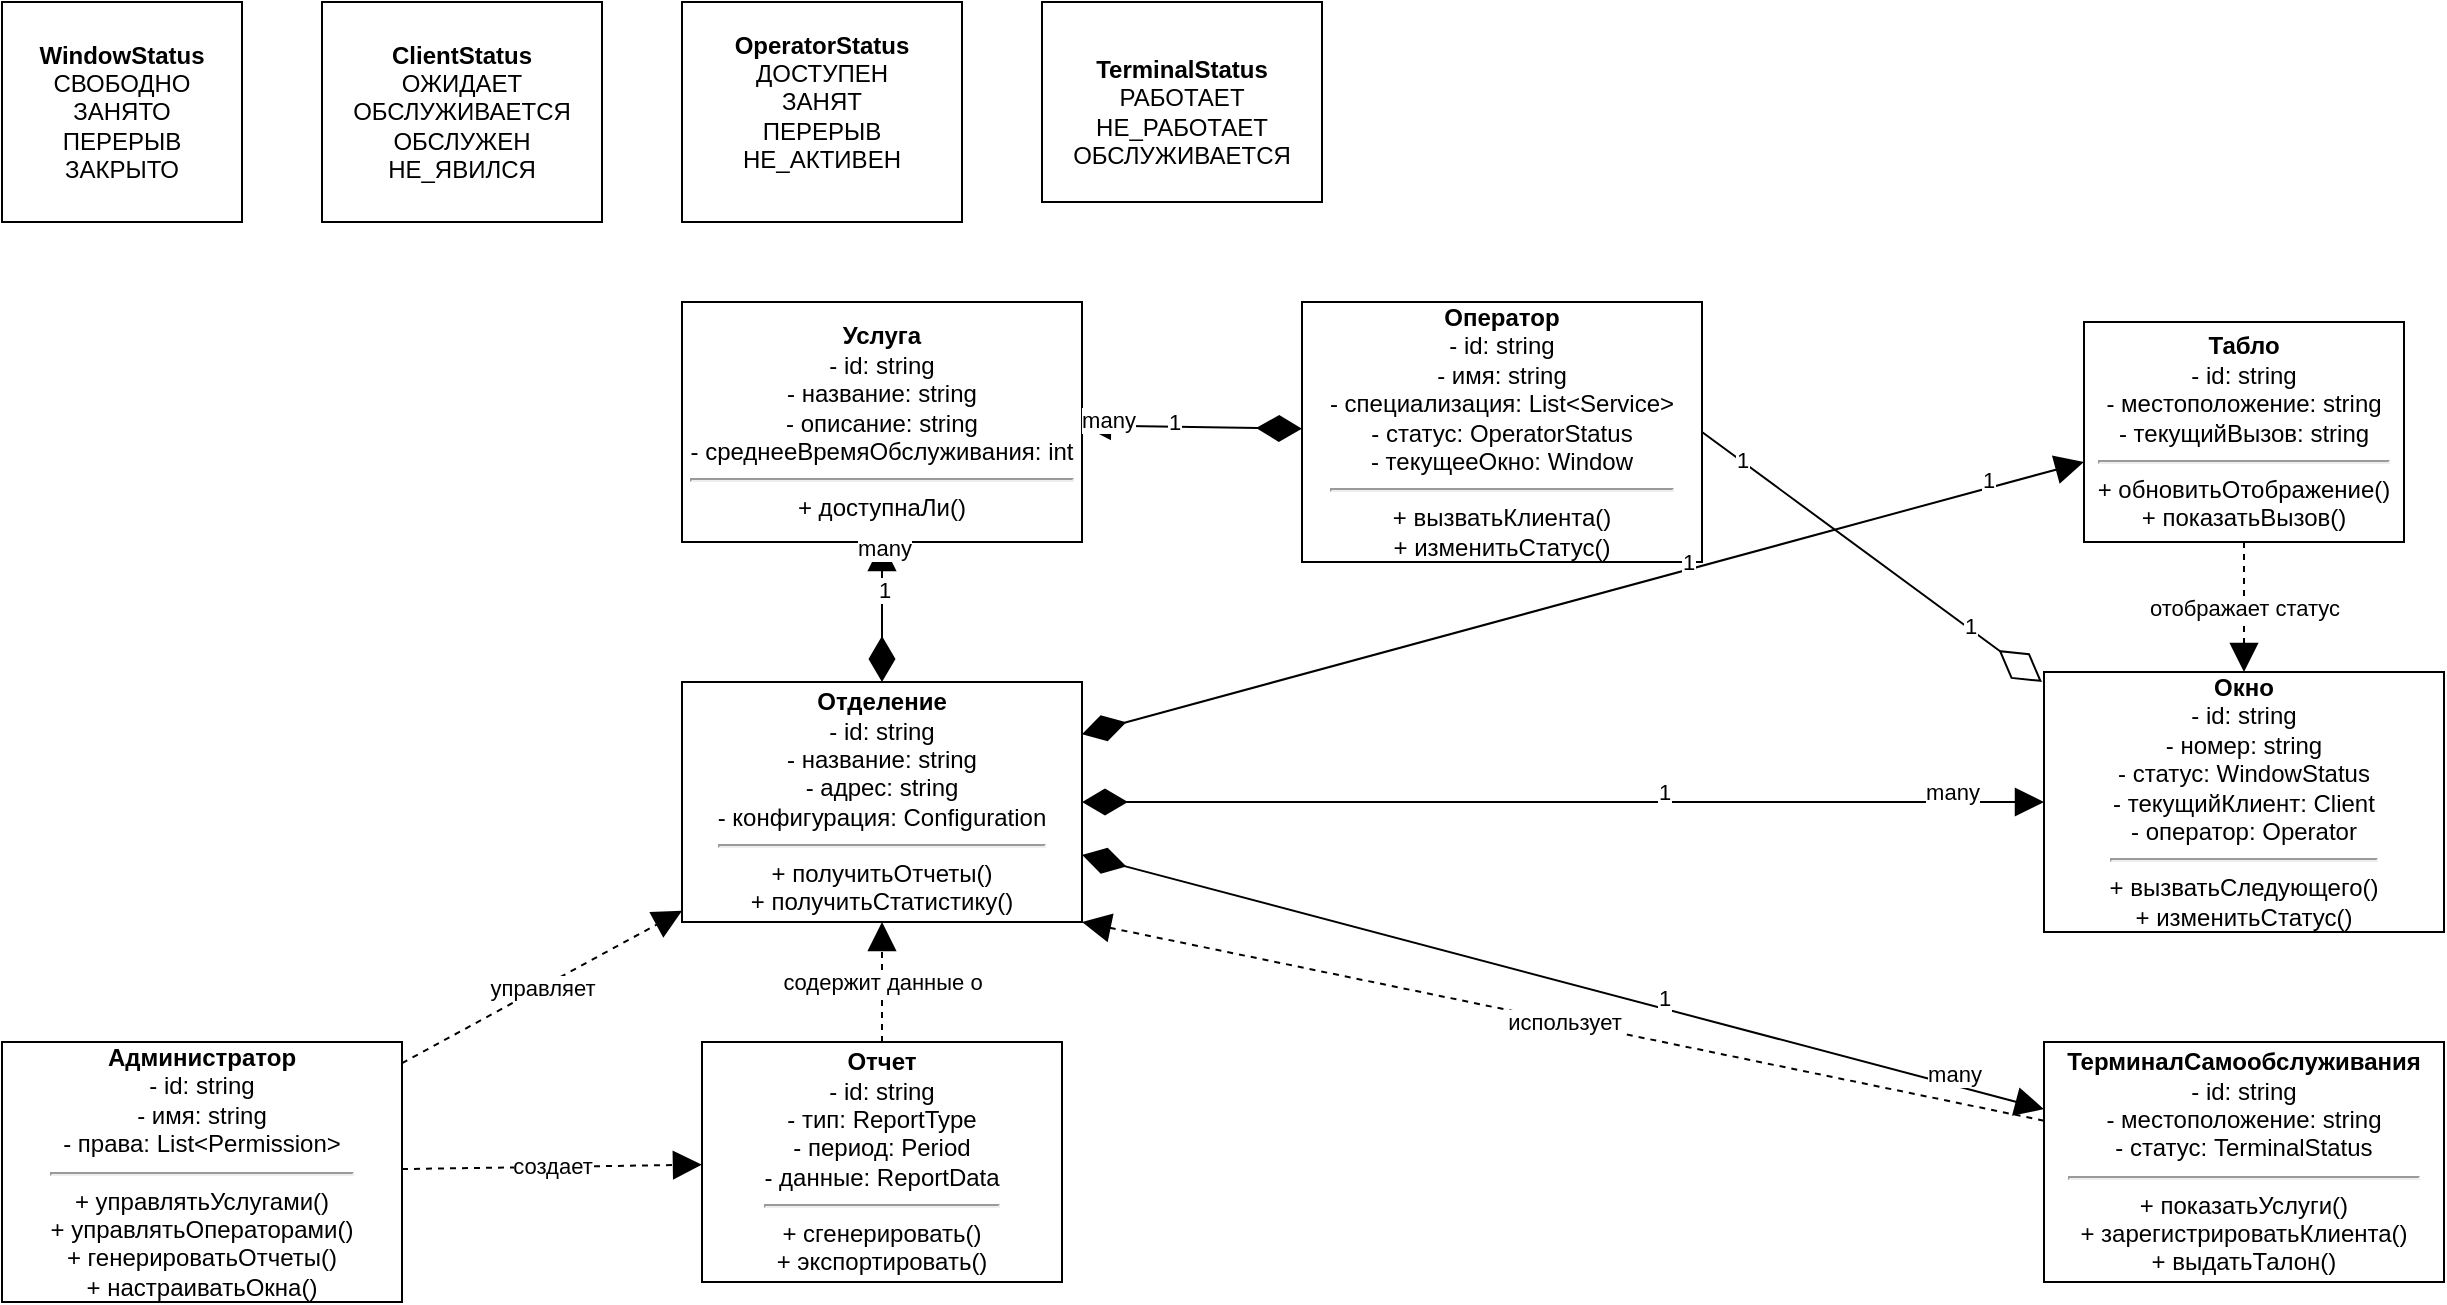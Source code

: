<mxfile version="28.2.8">
  <diagram name="Система электронных очередей" id="SystemElectronicQueues">
    <mxGraphModel dx="1426" dy="751" grid="1" gridSize="10" guides="1" tooltips="1" connect="1" arrows="1" fold="1" page="1" pageScale="1" pageWidth="827" pageHeight="1169" math="0" shadow="0">
      <root>
        <mxCell id="0" />
        <mxCell id="1" parent="0" />
        <mxCell id="WindowStatus" value="" style="shape=umlEnumeration;verticalLabelPosition=bottom;verticalAlign=top;html=1;points=[];align=center;spacingTop=-6;" parent="1" vertex="1">
          <mxGeometry x="40" y="40" width="120" height="110" as="geometry" />
        </mxCell>
        <mxCell id="ClientStatus" value="" style="shape=umlEnumeration;verticalLabelPosition=bottom;verticalAlign=top;html=1;points=[];align=center;spacingTop=-6;" parent="1" vertex="1">
          <mxGeometry x="200" y="40" width="140" height="110" as="geometry" />
        </mxCell>
        <mxCell id="OperatorStatus" value="" style="shape=umlEnumeration;verticalLabelPosition=bottom;verticalAlign=top;html=1;points=[];align=center;spacingTop=-6;" parent="1" vertex="1">
          <mxGeometry x="380" y="40" width="140" height="110" as="geometry" />
        </mxCell>
        <mxCell id="TerminalStatus" value="" style="shape=umlEnumeration;verticalLabelPosition=bottom;verticalAlign=top;html=1;points=[];align=center;spacingTop=-6;" parent="1" vertex="1">
          <mxGeometry x="560" y="40" width="140" height="100" as="geometry" />
        </mxCell>
        <mxCell id="Service" value="&lt;b&gt;Услуга&lt;/b&gt;&lt;div&gt;- id: string&lt;/div&gt;&lt;div&gt;- название: string&lt;/div&gt;&lt;div&gt;- описание: string&lt;/div&gt;&lt;div&gt;- среднееВремяОбслуживания: int&lt;/div&gt;&lt;hr&gt;&lt;div&gt;+ доступнаЛи()&lt;/div&gt;" style="rounded=0;whiteSpace=wrap;html=1;" parent="1" vertex="1">
          <mxGeometry x="380" y="190" width="200" height="120" as="geometry" />
        </mxCell>
        <mxCell id="Window" value="&lt;b&gt;Окно&lt;/b&gt;&lt;div&gt;- id: string&lt;/div&gt;&lt;div&gt;- номер: string&lt;/div&gt;&lt;div&gt;- статус: WindowStatus&lt;/div&gt;&lt;div&gt;- текущийКлиент: Client&lt;/div&gt;&lt;div&gt;- оператор: Operator&lt;/div&gt;&lt;hr&gt;&lt;div&gt;+ вызватьСледующего()&lt;/div&gt;&lt;div&gt;+ изменитьСтатус()&lt;/div&gt;" style="rounded=0;whiteSpace=wrap;html=1;" parent="1" vertex="1">
          <mxGeometry x="1061" y="375" width="200" height="130" as="geometry" />
        </mxCell>
        <mxCell id="DisplayBoard" value="&lt;b&gt;Табло&lt;/b&gt;&lt;div&gt;- id: string&lt;/div&gt;&lt;div&gt;- местоположение: string&lt;/div&gt;&lt;div&gt;- текущийВызов: string&lt;/div&gt;&lt;hr&gt;&lt;div&gt;+ обновитьОтображение()&lt;/div&gt;&lt;div&gt;+ показатьВызов()&lt;/div&gt;" style="rounded=0;whiteSpace=wrap;html=1;" parent="1" vertex="1">
          <mxGeometry x="1081" y="200" width="160" height="110" as="geometry" />
        </mxCell>
        <mxCell id="Operator" value="&lt;b&gt;Оператор&lt;/b&gt;&lt;div&gt;- id: string&lt;/div&gt;&lt;div&gt;- имя: string&lt;/div&gt;&lt;div&gt;- специализация: List&amp;lt;Service&amp;gt;&lt;/div&gt;&lt;div&gt;- статус: OperatorStatus&lt;/div&gt;&lt;div&gt;- текущееОкно: Window&lt;/div&gt;&lt;hr&gt;&lt;div&gt;+ вызватьКлиента()&lt;/div&gt;&lt;div&gt;+ изменитьСтатус()&lt;/div&gt;" style="rounded=0;whiteSpace=wrap;html=1;" parent="1" vertex="1">
          <mxGeometry x="690" y="190" width="200" height="130" as="geometry" />
        </mxCell>
        <mxCell id="Administrator" value="&lt;b&gt;Администратор&lt;/b&gt;&lt;div&gt;- id: string&lt;/div&gt;&lt;div&gt;- имя: string&lt;/div&gt;&lt;div&gt;- права: List&amp;lt;Permission&amp;gt;&lt;/div&gt;&lt;hr&gt;&lt;div&gt;+ управлятьУслугами()&lt;/div&gt;&lt;div&gt;+ управлятьОператорами()&lt;/div&gt;&lt;div&gt;+ генерироватьОтчеты()&lt;/div&gt;&lt;div&gt;+ настраиватьОкна()&lt;/div&gt;" style="rounded=0;whiteSpace=wrap;html=1;" parent="1" vertex="1">
          <mxGeometry x="40" y="560" width="200" height="130" as="geometry" />
        </mxCell>
        <mxCell id="Report" value="&lt;b&gt;Отчет&lt;/b&gt;&lt;div&gt;- id: string&lt;/div&gt;&lt;div&gt;- тип: ReportType&lt;/div&gt;&lt;div&gt;- период: Period&lt;/div&gt;&lt;div&gt;- данные: ReportData&lt;/div&gt;&lt;hr&gt;&lt;div&gt;+ сгенерировать()&lt;/div&gt;&lt;div&gt;+ экспортировать()&lt;/div&gt;" style="rounded=0;whiteSpace=wrap;html=1;" parent="1" vertex="1">
          <mxGeometry x="390" y="560" width="180" height="120" as="geometry" />
        </mxCell>
        <mxCell id="SelfServiceTerminal" value="&lt;b&gt;ТерминалСамообслуживания&lt;/b&gt;&lt;div&gt;- id: string&lt;/div&gt;&lt;div&gt;- местоположение: string&lt;/div&gt;&lt;div&gt;- статус: TerminalStatus&lt;/div&gt;&lt;hr&gt;&lt;div&gt;+ показатьУслуги()&lt;/div&gt;&lt;div&gt;+ зарегистрироватьКлиента()&lt;/div&gt;&lt;div&gt;+ выдатьТалон()&lt;/div&gt;" style="rounded=0;whiteSpace=wrap;html=1;" parent="1" vertex="1">
          <mxGeometry x="1061" y="560" width="200" height="120" as="geometry" />
        </mxCell>
        <mxCell id="link1" value="" style="endArrow=block;endFill=1;endSize=12;html=1;rounded=0;startArrow=diamondThin;startFill=1;startSize=20;" parent="1" source="Branch" target="Window" edge="1">
          <mxGeometry width="100" height="100" relative="1" as="geometry">
            <mxPoint x="440" y="320" as="sourcePoint" />
            <mxPoint x="540" y="220" as="targetPoint" />
          </mxGeometry>
        </mxCell>
        <mxCell id="link1_label1" value="1" style="edgeLabel;html=1;align=center;verticalAlign=middle;resizable=0;points=[];" parent="link1" vertex="1" connectable="0">
          <mxGeometry x="0.2" y="1" relative="1" as="geometry">
            <mxPoint x="2" y="-4" as="offset" />
          </mxGeometry>
        </mxCell>
        <mxCell id="link1_label2" value="many" style="edgeLabel;html=1;align=center;verticalAlign=middle;resizable=0;points=[];" parent="link1" vertex="1" connectable="0">
          <mxGeometry x="0.8" y="1" relative="1" as="geometry">
            <mxPoint x="2" y="-4" as="offset" />
          </mxGeometry>
        </mxCell>
        <mxCell id="link2" value="" style="endArrow=block;endFill=1;endSize=12;html=1;rounded=0;startArrow=diamondThin;startFill=1;startSize=20;" parent="1" source="Branch" target="Service" edge="1">
          <mxGeometry width="100" height="100" relative="1" as="geometry">
            <mxPoint x="240" y="260" as="sourcePoint" />
            <mxPoint x="280" y="260" as="targetPoint" />
          </mxGeometry>
        </mxCell>
        <mxCell id="link2_label1" value="1" style="edgeLabel;html=1;align=center;verticalAlign=middle;resizable=0;points=[];" parent="link2" vertex="1" connectable="0">
          <mxGeometry x="0.2" y="1" relative="1" as="geometry">
            <mxPoint x="2" y="-4" as="offset" />
          </mxGeometry>
        </mxCell>
        <mxCell id="link2_label2" value="many" style="edgeLabel;html=1;align=center;verticalAlign=middle;resizable=0;points=[];" parent="link2" vertex="1" connectable="0">
          <mxGeometry x="0.8" y="1" relative="1" as="geometry">
            <mxPoint x="2" y="-4" as="offset" />
          </mxGeometry>
        </mxCell>
        <mxCell id="link3" value="" style="endArrow=block;endFill=1;endSize=12;html=1;rounded=0;startArrow=diamondThin;startFill=1;startSize=20;" parent="1" edge="1">
          <mxGeometry width="100" height="100" relative="1" as="geometry">
            <mxPoint x="580" y="406.104" as="sourcePoint" />
            <mxPoint x="1081" y="270.003" as="targetPoint" />
            <Array as="points" />
          </mxGeometry>
        </mxCell>
        <mxCell id="link3_label1" value="1" style="edgeLabel;html=1;align=center;verticalAlign=middle;resizable=0;points=[];" parent="link3" vertex="1" connectable="0">
          <mxGeometry x="0.2" y="1" relative="1" as="geometry">
            <mxPoint x="2" y="-4" as="offset" />
          </mxGeometry>
        </mxCell>
        <mxCell id="link3_label2" value="1" style="edgeLabel;html=1;align=center;verticalAlign=middle;resizable=0;points=[];" parent="link3" vertex="1" connectable="0">
          <mxGeometry x="0.8" y="1" relative="1" as="geometry">
            <mxPoint x="2" y="-4" as="offset" />
          </mxGeometry>
        </mxCell>
        <mxCell id="link4" value="" style="endArrow=block;endFill=1;endSize=12;html=1;rounded=0;startArrow=diamondThin;startFill=1;startSize=20;" parent="1" source="Branch" target="SelfServiceTerminal" edge="1">
          <mxGeometry width="100" height="100" relative="1" as="geometry">
            <mxPoint x="240" y="280" as="sourcePoint" />
            <mxPoint x="500" y="620" as="targetPoint" />
          </mxGeometry>
        </mxCell>
        <mxCell id="link4_label1" value="1" style="edgeLabel;html=1;align=center;verticalAlign=middle;resizable=0;points=[];" parent="link4" vertex="1" connectable="0">
          <mxGeometry x="0.2" y="1" relative="1" as="geometry">
            <mxPoint x="2" y="-4" as="offset" />
          </mxGeometry>
        </mxCell>
        <mxCell id="link4_label2" value="many" style="edgeLabel;html=1;align=center;verticalAlign=middle;resizable=0;points=[];" parent="link4" vertex="1" connectable="0">
          <mxGeometry x="0.8" y="1" relative="1" as="geometry">
            <mxPoint x="2" y="-4" as="offset" />
          </mxGeometry>
        </mxCell>
        <mxCell id="link9" value="" style="endArrow=block;endFill=1;endSize=12;html=1;rounded=0;startArrow=diamondThin;startFill=1;startSize=20;" parent="1" source="Operator" target="Service" edge="1">
          <mxGeometry width="100" height="100" relative="1" as="geometry">
            <mxPoint x="620" y="445" as="sourcePoint" />
            <mxPoint x="480" y="320" as="targetPoint" />
          </mxGeometry>
        </mxCell>
        <mxCell id="link9_label1" value="1" style="edgeLabel;html=1;align=center;verticalAlign=middle;resizable=0;points=[];" parent="link9" vertex="1" connectable="0">
          <mxGeometry x="0.2" y="1" relative="1" as="geometry">
            <mxPoint x="2" y="-4" as="offset" />
          </mxGeometry>
        </mxCell>
        <mxCell id="link9_label2" value="many" style="edgeLabel;html=1;align=center;verticalAlign=middle;resizable=0;points=[];" parent="link9" vertex="1" connectable="0">
          <mxGeometry x="0.8" y="1" relative="1" as="geometry">
            <mxPoint x="2" y="-4" as="offset" />
          </mxGeometry>
        </mxCell>
        <mxCell id="link10" value="использует" style="endArrow=block;endFill=1;endSize=12;html=1;rounded=0;dashed=1;entryX=1;entryY=1;entryDx=0;entryDy=0;" parent="1" source="SelfServiceTerminal" target="Branch" edge="1">
          <mxGeometry width="100" height="100" relative="1" as="geometry">
            <mxPoint x="600" y="620" as="sourcePoint" />
            <mxPoint x="240" y="320" as="targetPoint" />
          </mxGeometry>
        </mxCell>
        <mxCell id="link11" value="управляет" style="endArrow=block;endFill=1;endSize=12;html=1;rounded=0;dashed=1;" parent="1" source="Administrator" target="Branch" edge="1">
          <mxGeometry width="100" height="100" relative="1" as="geometry">
            <mxPoint x="240" y="625" as="sourcePoint" />
            <mxPoint x="240" y="320" as="targetPoint" />
          </mxGeometry>
        </mxCell>
        <mxCell id="link12" value="создает" style="endArrow=block;endFill=1;endSize=12;html=1;rounded=0;dashed=1;" parent="1" source="Administrator" target="Report" edge="1">
          <mxGeometry width="100" height="100" relative="1" as="geometry">
            <mxPoint x="240" y="645" as="sourcePoint" />
            <mxPoint x="370" y="645" as="targetPoint" />
          </mxGeometry>
        </mxCell>
        <mxCell id="link13" value="содержит данные о" style="endArrow=block;endFill=1;endSize=12;html=1;rounded=0;dashed=1;" parent="1" source="Report" target="Branch" edge="1">
          <mxGeometry width="100" height="100" relative="1" as="geometry">
            <mxPoint x="370" y="620" as="sourcePoint" />
            <mxPoint x="240" y="340" as="targetPoint" />
          </mxGeometry>
        </mxCell>
        <mxCell id="link14" value="отображает статус" style="endArrow=block;endFill=1;endSize=12;html=1;rounded=0;dashed=1;" parent="1" source="DisplayBoard" target="Window" edge="1">
          <mxGeometry width="100" height="100" relative="1" as="geometry">
            <mxPoint x="760" y="310" as="sourcePoint" />
            <mxPoint x="720" y="310" as="targetPoint" />
          </mxGeometry>
        </mxCell>
        <mxCell id="Iph7AhpTGlBGImt9ZWPn-1" value="&lt;b style=&quot;text-wrap-mode: nowrap;&quot;&gt;WindowStatus&lt;/b&gt;&lt;div style=&quot;text-wrap-mode: nowrap;&quot;&gt;СВОБОДНО&lt;/div&gt;&lt;div style=&quot;text-wrap-mode: nowrap;&quot;&gt;ЗАНЯТО&lt;/div&gt;&lt;div style=&quot;text-wrap-mode: nowrap;&quot;&gt;ПЕРЕРЫВ&lt;/div&gt;&lt;div style=&quot;text-wrap-mode: nowrap;&quot;&gt;ЗАКРЫТО&lt;/div&gt;" style="text;html=1;whiteSpace=wrap;strokeColor=none;fillColor=none;align=center;verticalAlign=middle;rounded=0;" parent="1" vertex="1">
          <mxGeometry x="70" y="80" width="60" height="30" as="geometry" />
        </mxCell>
        <mxCell id="Iph7AhpTGlBGImt9ZWPn-2" value="&lt;b style=&quot;text-wrap-mode: nowrap;&quot;&gt;ClientStatus&lt;/b&gt;&lt;div style=&quot;text-wrap-mode: nowrap;&quot;&gt;ОЖИДАЕТ&lt;/div&gt;&lt;div style=&quot;text-wrap-mode: nowrap;&quot;&gt;ОБСЛУЖИВАЕТСЯ&lt;/div&gt;&lt;div style=&quot;text-wrap-mode: nowrap;&quot;&gt;ОБСЛУЖЕН&lt;/div&gt;&lt;div style=&quot;text-wrap-mode: nowrap;&quot;&gt;НЕ_ЯВИЛСЯ&lt;/div&gt;" style="text;html=1;whiteSpace=wrap;strokeColor=none;fillColor=none;align=center;verticalAlign=middle;rounded=0;" parent="1" vertex="1">
          <mxGeometry x="240" y="80" width="60" height="30" as="geometry" />
        </mxCell>
        <mxCell id="Iph7AhpTGlBGImt9ZWPn-4" value="&lt;b style=&quot;text-wrap-mode: nowrap;&quot;&gt;OperatorStatus&lt;/b&gt;&lt;div style=&quot;text-wrap-mode: nowrap;&quot;&gt;ДОСТУПЕН&lt;/div&gt;&lt;div style=&quot;text-wrap-mode: nowrap;&quot;&gt;ЗАНЯТ&lt;/div&gt;&lt;div style=&quot;text-wrap-mode: nowrap;&quot;&gt;ПЕРЕРЫВ&lt;/div&gt;&lt;div style=&quot;text-wrap-mode: nowrap;&quot;&gt;НЕ_АКТИВЕН&lt;/div&gt;" style="text;html=1;whiteSpace=wrap;strokeColor=none;fillColor=none;align=center;verticalAlign=middle;rounded=0;" parent="1" vertex="1">
          <mxGeometry x="420" y="75" width="60" height="30" as="geometry" />
        </mxCell>
        <mxCell id="Iph7AhpTGlBGImt9ZWPn-5" value="&lt;b style=&quot;text-wrap-mode: nowrap;&quot;&gt;TerminalStatus&lt;/b&gt;&lt;div style=&quot;text-wrap-mode: nowrap;&quot;&gt;РАБОТАЕТ&lt;/div&gt;&lt;div style=&quot;text-wrap-mode: nowrap;&quot;&gt;НЕ_РАБОТАЕТ&lt;/div&gt;&lt;div style=&quot;text-wrap-mode: nowrap;&quot;&gt;ОБСЛУЖИВАЕТСЯ&lt;/div&gt;" style="text;html=1;whiteSpace=wrap;strokeColor=none;fillColor=none;align=center;verticalAlign=middle;rounded=0;" parent="1" vertex="1">
          <mxGeometry x="600" y="80" width="60" height="30" as="geometry" />
        </mxCell>
        <mxCell id="Branch" value="&lt;b&gt;Отделение&lt;/b&gt;&lt;div&gt;- id: string&lt;/div&gt;&lt;div&gt;- название: string&lt;/div&gt;&lt;div&gt;- адрес: string&lt;/div&gt;&lt;div&gt;- конфигурация: Configuration&lt;/div&gt;&lt;hr&gt;&lt;div&gt;+ получитьОтчеты()&lt;/div&gt;&lt;div&gt;+ получитьСтатистику()&lt;/div&gt;" style="rounded=0;whiteSpace=wrap;html=1;" parent="1" vertex="1">
          <mxGeometry x="380" y="380" width="200" height="120" as="geometry" />
        </mxCell>
        <mxCell id="_o8fSG3uaClkg24x4iSJ-5" value="" style="endArrow=diamondThin;endFill=0;endSize=24;html=1;rounded=0;exitX=1;exitY=0.5;exitDx=0;exitDy=0;" parent="1" source="Operator" edge="1">
          <mxGeometry width="160" relative="1" as="geometry">
            <mxPoint x="870" y="360" as="sourcePoint" />
            <mxPoint x="1060" y="380" as="targetPoint" />
          </mxGeometry>
        </mxCell>
        <mxCell id="_o8fSG3uaClkg24x4iSJ-6" value="1" style="edgeLabel;html=1;align=center;verticalAlign=middle;resizable=0;points=[];" parent="_o8fSG3uaClkg24x4iSJ-5" vertex="1" connectable="0">
          <mxGeometry x="0.568" y="1" relative="1" as="geometry">
            <mxPoint as="offset" />
          </mxGeometry>
        </mxCell>
        <mxCell id="_o8fSG3uaClkg24x4iSJ-7" value="1" style="edgeLabel;html=1;align=center;verticalAlign=middle;resizable=0;points=[];" parent="_o8fSG3uaClkg24x4iSJ-5" vertex="1" connectable="0">
          <mxGeometry x="-0.774" y="1" relative="1" as="geometry">
            <mxPoint as="offset" />
          </mxGeometry>
        </mxCell>
      </root>
    </mxGraphModel>
  </diagram>
</mxfile>
